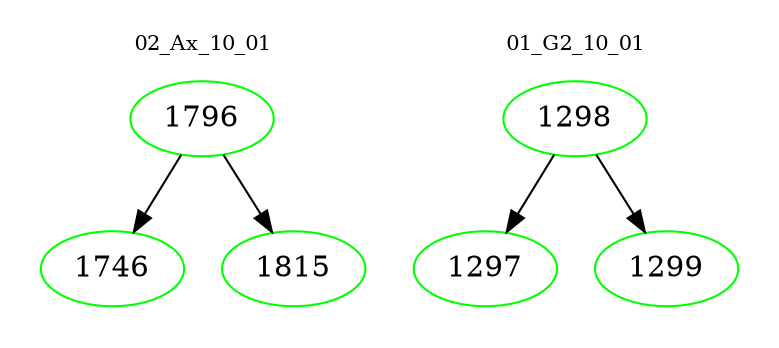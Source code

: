 digraph{
subgraph cluster_0 {
color = white
label = "02_Ax_10_01";
fontsize=10;
T0_1796 [label="1796", color="green"]
T0_1796 -> T0_1746 [color="black"]
T0_1746 [label="1746", color="green"]
T0_1796 -> T0_1815 [color="black"]
T0_1815 [label="1815", color="green"]
}
subgraph cluster_1 {
color = white
label = "01_G2_10_01";
fontsize=10;
T1_1298 [label="1298", color="green"]
T1_1298 -> T1_1297 [color="black"]
T1_1297 [label="1297", color="green"]
T1_1298 -> T1_1299 [color="black"]
T1_1299 [label="1299", color="green"]
}
}
